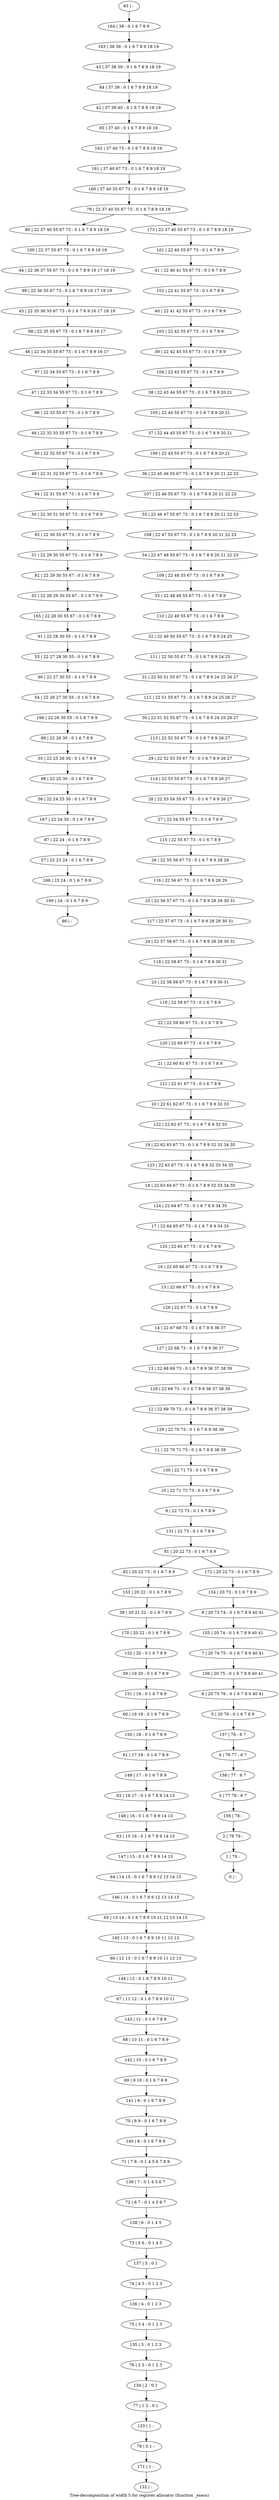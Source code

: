 digraph G {
graph [label="Tree-decomposition of width 5 for register allocator (function _execs)"]
0[label="0 | : "];
1[label="1 | 79 : "];
2[label="2 | 78 79 : "];
3[label="3 | 77 78 : 6 7 "];
4[label="4 | 76 77 : 6 7 "];
5[label="5 | 20 76 : 0 1 6 7 8 9 "];
6[label="6 | 20 75 76 : 0 1 6 7 8 9 40 41 "];
7[label="7 | 20 74 75 : 0 1 6 7 8 9 40 41 "];
8[label="8 | 20 73 74 : 0 1 6 7 8 9 40 41 "];
9[label="9 | 22 72 73 : 0 1 6 7 8 9 "];
10[label="10 | 22 71 72 73 : 0 1 6 7 8 9 "];
11[label="11 | 22 70 71 73 : 0 1 6 7 8 9 38 39 "];
12[label="12 | 22 69 70 73 : 0 1 6 7 8 9 36 37 38 39 "];
13[label="13 | 22 68 69 73 : 0 1 6 7 8 9 36 37 38 39 "];
14[label="14 | 22 67 68 73 : 0 1 6 7 8 9 36 37 "];
15[label="15 | 22 66 67 73 : 0 1 6 7 8 9 "];
16[label="16 | 22 65 66 67 73 : 0 1 6 7 8 9 "];
17[label="17 | 22 64 65 67 73 : 0 1 6 7 8 9 34 35 "];
18[label="18 | 22 63 64 67 73 : 0 1 6 7 8 9 32 33 34 35 "];
19[label="19 | 22 62 63 67 73 : 0 1 6 7 8 9 32 33 34 35 "];
20[label="20 | 22 61 62 67 73 : 0 1 6 7 8 9 32 33 "];
21[label="21 | 22 60 61 67 73 : 0 1 6 7 8 9 "];
22[label="22 | 22 59 60 67 73 : 0 1 6 7 8 9 "];
23[label="23 | 22 58 59 67 73 : 0 1 6 7 8 9 30 31 "];
24[label="24 | 22 57 58 67 73 : 0 1 6 7 8 9 28 29 30 31 "];
25[label="25 | 22 56 57 67 73 : 0 1 6 7 8 9 28 29 30 31 "];
26[label="26 | 22 55 56 67 73 : 0 1 6 7 8 9 28 29 "];
27[label="27 | 22 54 55 67 73 : 0 1 6 7 8 9 "];
28[label="28 | 22 53 54 55 67 73 : 0 1 6 7 8 9 26 27 "];
29[label="29 | 22 52 53 55 67 73 : 0 1 6 7 8 9 26 27 "];
30[label="30 | 22 51 52 55 67 73 : 0 1 6 7 8 9 24 25 26 27 "];
31[label="31 | 22 50 51 55 67 73 : 0 1 6 7 8 9 24 25 26 27 "];
32[label="32 | 22 49 50 55 67 73 : 0 1 6 7 8 9 24 25 "];
33[label="33 | 22 48 49 55 67 73 : 0 1 6 7 8 9 "];
34[label="34 | 22 47 48 55 67 73 : 0 1 6 7 8 9 20 21 22 23 "];
35[label="35 | 22 46 47 55 67 73 : 0 1 6 7 8 9 20 21 22 23 "];
36[label="36 | 22 45 46 55 67 73 : 0 1 6 7 8 9 20 21 22 23 "];
37[label="37 | 22 44 45 55 67 73 : 0 1 6 7 8 9 20 21 "];
38[label="38 | 22 43 44 55 67 73 : 0 1 6 7 8 9 20 21 "];
39[label="39 | 22 42 43 55 67 73 : 0 1 6 7 8 9 "];
40[label="40 | 22 41 42 55 67 73 : 0 1 6 7 8 9 "];
41[label="41 | 22 40 41 55 67 73 : 0 1 6 7 8 9 "];
42[label="42 | 37 39 40 : 0 1 6 7 8 9 18 19 "];
43[label="43 | 37 38 39 : 0 1 6 7 8 9 18 19 "];
44[label="44 | 22 36 37 55 67 73 : 0 1 6 7 8 9 16 17 18 19 "];
45[label="45 | 22 35 36 55 67 73 : 0 1 6 7 8 9 16 17 18 19 "];
46[label="46 | 22 34 35 55 67 73 : 0 1 6 7 8 9 16 17 "];
47[label="47 | 22 33 34 55 67 73 : 0 1 6 7 8 9 "];
48[label="48 | 22 32 33 55 67 73 : 0 1 6 7 8 9 "];
49[label="49 | 22 31 32 55 67 73 : 0 1 6 7 8 9 "];
50[label="50 | 22 30 31 55 67 73 : 0 1 6 7 8 9 "];
51[label="51 | 22 29 30 55 67 73 : 0 1 6 7 8 9 "];
52[label="52 | 22 28 29 30 55 67 : 0 1 6 7 8 9 "];
53[label="53 | 22 27 28 30 55 : 0 1 6 7 8 9 "];
54[label="54 | 22 26 27 30 55 : 0 1 6 7 8 9 "];
55[label="55 | 22 25 26 30 : 0 1 6 7 8 9 "];
56[label="56 | 22 24 25 30 : 0 1 6 7 8 9 "];
57[label="57 | 22 23 24 : 0 1 6 7 8 9 "];
58[label="58 | 20 21 22 : 0 1 6 7 8 9 "];
59[label="59 | 19 20 : 0 1 6 7 8 9 "];
60[label="60 | 18 19 : 0 1 6 7 8 9 "];
61[label="61 | 17 18 : 0 1 6 7 8 9 "];
62[label="62 | 16 17 : 0 1 6 7 8 9 14 15 "];
63[label="63 | 15 16 : 0 1 6 7 8 9 14 15 "];
64[label="64 | 14 15 : 0 1 6 7 8 9 12 13 14 15 "];
65[label="65 | 13 14 : 0 1 6 7 8 9 10 11 12 13 14 15 "];
66[label="66 | 12 13 : 0 1 6 7 8 9 10 11 12 13 "];
67[label="67 | 11 12 : 0 1 6 7 8 9 10 11 "];
68[label="68 | 10 11 : 0 1 6 7 8 9 "];
69[label="69 | 9 10 : 0 1 6 7 8 9 "];
70[label="70 | 8 9 : 0 1 6 7 8 9 "];
71[label="71 | 7 8 : 0 1 4 5 6 7 8 9 "];
72[label="72 | 6 7 : 0 1 4 5 6 7 "];
73[label="73 | 5 6 : 0 1 4 5 "];
74[label="74 | 4 5 : 0 1 2 3 "];
75[label="75 | 3 4 : 0 1 2 3 "];
76[label="76 | 2 3 : 0 1 2 3 "];
77[label="77 | 1 2 : 0 1 "];
78[label="78 | 0 1 : "];
79[label="79 | 22 37 40 55 67 73 : 0 1 6 7 8 9 18 19 "];
80[label="80 | 22 37 40 55 67 73 : 0 1 6 7 8 9 18 19 "];
81[label="81 | 20 22 73 : 0 1 6 7 8 9 "];
82[label="82 | 20 22 73 : 0 1 6 7 8 9 "];
83[label="83 | : "];
84[label="84 | 37 39 : 0 1 6 7 8 9 18 19 "];
85[label="85 | 37 40 : 0 1 6 7 8 9 18 19 "];
86[label="86 | : "];
87[label="87 | 22 24 : 0 1 6 7 8 9 "];
88[label="88 | 22 25 30 : 0 1 6 7 8 9 "];
89[label="89 | 22 26 30 : 0 1 6 7 8 9 "];
90[label="90 | 22 27 30 55 : 0 1 6 7 8 9 "];
91[label="91 | 22 28 30 55 : 0 1 6 7 8 9 "];
92[label="92 | 22 29 30 55 67 : 0 1 6 7 8 9 "];
93[label="93 | 22 30 55 67 73 : 0 1 6 7 8 9 "];
94[label="94 | 22 31 55 67 73 : 0 1 6 7 8 9 "];
95[label="95 | 22 32 55 67 73 : 0 1 6 7 8 9 "];
96[label="96 | 22 33 55 67 73 : 0 1 6 7 8 9 "];
97[label="97 | 22 34 55 67 73 : 0 1 6 7 8 9 "];
98[label="98 | 22 35 55 67 73 : 0 1 6 7 8 9 16 17 "];
99[label="99 | 22 36 55 67 73 : 0 1 6 7 8 9 16 17 18 19 "];
100[label="100 | 22 37 55 67 73 : 0 1 6 7 8 9 18 19 "];
101[label="101 | 22 40 55 67 73 : 0 1 6 7 8 9 "];
102[label="102 | 22 41 55 67 73 : 0 1 6 7 8 9 "];
103[label="103 | 22 42 55 67 73 : 0 1 6 7 8 9 "];
104[label="104 | 22 43 55 67 73 : 0 1 6 7 8 9 "];
105[label="105 | 22 44 55 67 73 : 0 1 6 7 8 9 20 21 "];
106[label="106 | 22 45 55 67 73 : 0 1 6 7 8 9 20 21 "];
107[label="107 | 22 46 55 67 73 : 0 1 6 7 8 9 20 21 22 23 "];
108[label="108 | 22 47 55 67 73 : 0 1 6 7 8 9 20 21 22 23 "];
109[label="109 | 22 48 55 67 73 : 0 1 6 7 8 9 "];
110[label="110 | 22 49 55 67 73 : 0 1 6 7 8 9 "];
111[label="111 | 22 50 55 67 73 : 0 1 6 7 8 9 24 25 "];
112[label="112 | 22 51 55 67 73 : 0 1 6 7 8 9 24 25 26 27 "];
113[label="113 | 22 52 55 67 73 : 0 1 6 7 8 9 26 27 "];
114[label="114 | 22 53 55 67 73 : 0 1 6 7 8 9 26 27 "];
115[label="115 | 22 55 67 73 : 0 1 6 7 8 9 "];
116[label="116 | 22 56 67 73 : 0 1 6 7 8 9 28 29 "];
117[label="117 | 22 57 67 73 : 0 1 6 7 8 9 28 29 30 31 "];
118[label="118 | 22 58 67 73 : 0 1 6 7 8 9 30 31 "];
119[label="119 | 22 59 67 73 : 0 1 6 7 8 9 "];
120[label="120 | 22 60 67 73 : 0 1 6 7 8 9 "];
121[label="121 | 22 61 67 73 : 0 1 6 7 8 9 "];
122[label="122 | 22 62 67 73 : 0 1 6 7 8 9 32 33 "];
123[label="123 | 22 63 67 73 : 0 1 6 7 8 9 32 33 34 35 "];
124[label="124 | 22 64 67 73 : 0 1 6 7 8 9 34 35 "];
125[label="125 | 22 65 67 73 : 0 1 6 7 8 9 "];
126[label="126 | 22 67 73 : 0 1 6 7 8 9 "];
127[label="127 | 22 68 73 : 0 1 6 7 8 9 36 37 "];
128[label="128 | 22 69 73 : 0 1 6 7 8 9 36 37 38 39 "];
129[label="129 | 22 70 73 : 0 1 6 7 8 9 38 39 "];
130[label="130 | 22 71 73 : 0 1 6 7 8 9 "];
131[label="131 | 22 73 : 0 1 6 7 8 9 "];
132[label="132 | : "];
133[label="133 | 1 : "];
134[label="134 | 2 : 0 1 "];
135[label="135 | 3 : 0 1 2 3 "];
136[label="136 | 4 : 0 1 2 3 "];
137[label="137 | 5 : 0 1 "];
138[label="138 | 6 : 0 1 4 5 "];
139[label="139 | 7 : 0 1 4 5 6 7 "];
140[label="140 | 8 : 0 1 6 7 8 9 "];
141[label="141 | 9 : 0 1 6 7 8 9 "];
142[label="142 | 10 : 0 1 6 7 8 9 "];
143[label="143 | 11 : 0 1 6 7 8 9 "];
144[label="144 | 12 : 0 1 6 7 8 9 10 11 "];
145[label="145 | 13 : 0 1 6 7 8 9 10 11 12 13 "];
146[label="146 | 14 : 0 1 6 7 8 9 12 13 14 15 "];
147[label="147 | 15 : 0 1 6 7 8 9 14 15 "];
148[label="148 | 16 : 0 1 6 7 8 9 14 15 "];
149[label="149 | 17 : 0 1 6 7 8 9 "];
150[label="150 | 18 : 0 1 6 7 8 9 "];
151[label="151 | 19 : 0 1 6 7 8 9 "];
152[label="152 | 20 : 0 1 6 7 8 9 "];
153[label="153 | 20 22 : 0 1 6 7 8 9 "];
154[label="154 | 20 73 : 0 1 6 7 8 9 "];
155[label="155 | 20 74 : 0 1 6 7 8 9 40 41 "];
156[label="156 | 20 75 : 0 1 6 7 8 9 40 41 "];
157[label="157 | 76 : 6 7 "];
158[label="158 | 77 : 6 7 "];
159[label="159 | 78 : "];
160[label="160 | 37 40 55 67 73 : 0 1 6 7 8 9 18 19 "];
161[label="161 | 37 40 67 73 : 0 1 6 7 8 9 18 19 "];
162[label="162 | 37 40 73 : 0 1 6 7 8 9 18 19 "];
163[label="163 | 38 39 : 0 1 6 7 8 9 18 19 "];
164[label="164 | 39 : 0 1 6 7 8 9 "];
165[label="165 | 22 28 30 55 67 : 0 1 6 7 8 9 "];
166[label="166 | 22 26 30 55 : 0 1 6 7 8 9 "];
167[label="167 | 22 24 30 : 0 1 6 7 8 9 "];
168[label="168 | 23 24 : 0 1 6 7 8 9 "];
169[label="169 | 24 : 0 1 6 7 8 9 "];
170[label="170 | 20 22 : 0 1 6 7 8 9 "];
171[label="171 | 1 : "];
172[label="172 | 20 22 73 : 0 1 6 7 8 9 "];
173[label="173 | 22 37 40 55 67 73 : 0 1 6 7 8 9 18 19 "];
87->57 ;
88->56 ;
55->88 ;
89->55 ;
90->54 ;
53->90 ;
91->53 ;
92->52 ;
51->92 ;
93->51 ;
50->93 ;
94->50 ;
49->94 ;
95->49 ;
48->95 ;
96->48 ;
47->96 ;
97->47 ;
46->97 ;
98->46 ;
45->98 ;
99->45 ;
44->99 ;
100->44 ;
80->100 ;
133->78 ;
77->133 ;
134->77 ;
76->134 ;
135->76 ;
75->135 ;
136->75 ;
74->136 ;
137->74 ;
73->137 ;
138->73 ;
72->138 ;
139->72 ;
71->139 ;
140->71 ;
70->140 ;
141->70 ;
69->141 ;
142->69 ;
68->142 ;
143->68 ;
67->143 ;
144->67 ;
66->144 ;
145->66 ;
65->145 ;
146->65 ;
64->146 ;
147->64 ;
63->147 ;
148->63 ;
62->148 ;
149->62 ;
61->149 ;
150->61 ;
60->150 ;
151->60 ;
59->151 ;
152->59 ;
153->58 ;
82->153 ;
165->91 ;
52->165 ;
166->89 ;
54->166 ;
167->87 ;
56->167 ;
57->168 ;
169->86 ;
168->169 ;
170->152 ;
58->170 ;
171->132 ;
78->171 ;
83->164 ;
164->163 ;
163->43 ;
43->84 ;
84->42 ;
42->85 ;
85->162 ;
162->161 ;
161->160 ;
160->79 ;
101->41 ;
41->102 ;
102->40 ;
40->103 ;
103->39 ;
39->104 ;
104->38 ;
38->105 ;
105->37 ;
37->106 ;
106->36 ;
36->107 ;
107->35 ;
35->108 ;
108->34 ;
34->109 ;
109->33 ;
33->110 ;
110->32 ;
32->111 ;
111->31 ;
31->112 ;
112->30 ;
30->113 ;
113->29 ;
29->114 ;
114->28 ;
28->27 ;
27->115 ;
115->26 ;
26->116 ;
116->25 ;
25->117 ;
117->24 ;
24->118 ;
118->23 ;
23->119 ;
119->22 ;
22->120 ;
120->21 ;
21->121 ;
121->20 ;
20->122 ;
122->19 ;
19->123 ;
123->18 ;
18->124 ;
124->17 ;
17->125 ;
125->16 ;
16->15 ;
15->126 ;
126->14 ;
14->127 ;
127->13 ;
13->128 ;
128->12 ;
12->129 ;
129->11 ;
11->130 ;
130->10 ;
10->9 ;
9->131 ;
131->81 ;
154->8 ;
8->155 ;
155->7 ;
7->156 ;
156->6 ;
6->5 ;
5->157 ;
157->4 ;
4->158 ;
158->3 ;
3->159 ;
159->2 ;
2->1 ;
1->0 ;
172->154 ;
173->101 ;
81->82 ;
81->172 ;
79->80 ;
79->173 ;
}
